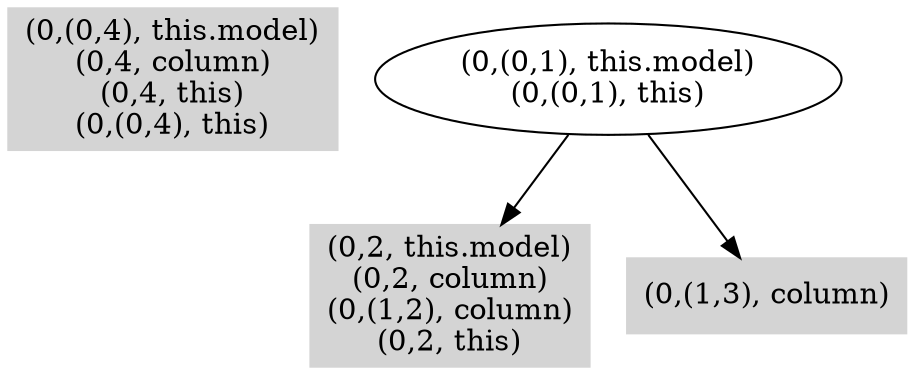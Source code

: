 digraph { 
6526 [shape=box,style=filled,color=".0 .0 .83",label="(0,(0,4), this.model)\n(0,4, column)\n(0,4, this)\n(0,(0,4), this)"];
6527 [shape=box,style=filled,color=".0 .0 .83",label="(0,2, this.model)\n(0,2, column)\n(0,(1,2), column)\n(0,2, this)"];
6528 [shape=box,style=filled,color=".0 .0 .83",label="(0,(1,3), column)"];
6529 [label="(0,(0,1), this.model)\n(0,(0,1), this)"];
6529 -> 6527;
6529 -> 6528;
}
